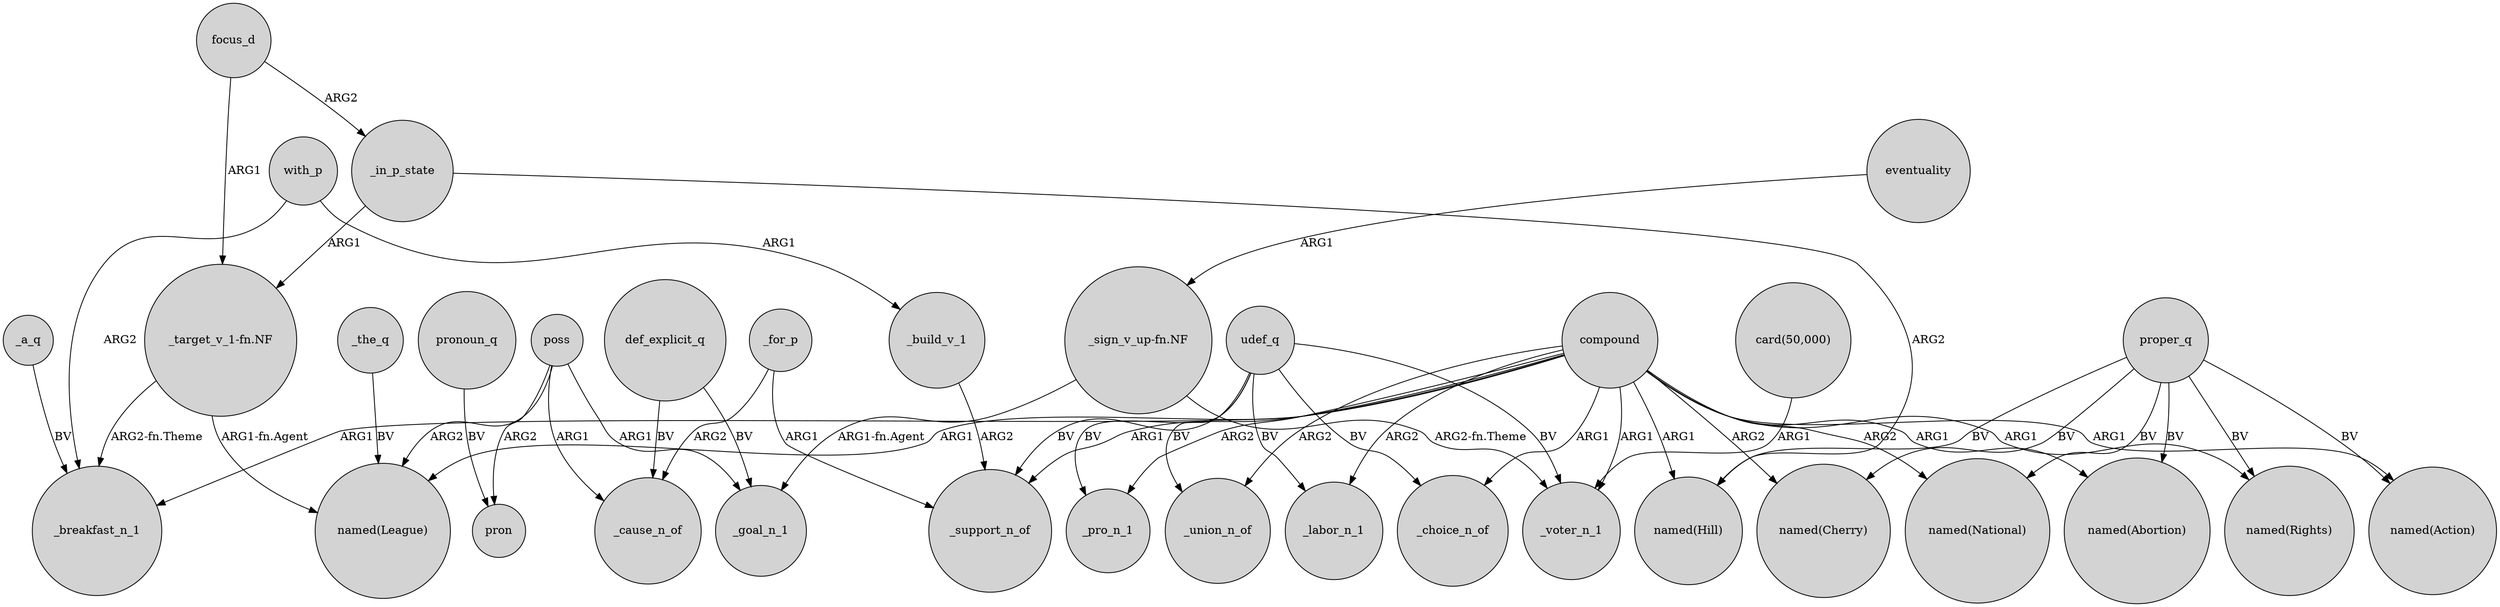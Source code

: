 digraph {
	node [shape=circle style=filled]
	compound -> _breakfast_n_1 [label=ARG1]
	compound -> "named(Rights)" [label=ARG1]
	"_sign_v_up-fn.NF" -> _goal_n_1 [label="ARG1-fn.Agent"]
	poss -> "named(League)" [label=ARG2]
	"card(50,000)" -> _voter_n_1 [label=ARG1]
	poss -> pron [label=ARG2]
	def_explicit_q -> _goal_n_1 [label=BV]
	"_target_v_1-fn.NF" -> _breakfast_n_1 [label="ARG2-fn.Theme"]
	_build_v_1 -> _support_n_of [label=ARG2]
	_a_q -> _breakfast_n_1 [label=BV]
	compound -> "named(Action)" [label=ARG1]
	_for_p -> _cause_n_of [label=ARG2]
	focus_d -> _in_p_state [label=ARG2]
	compound -> _pro_n_1 [label=ARG2]
	compound -> _support_n_of [label=ARG1]
	def_explicit_q -> _cause_n_of [label=BV]
	"_sign_v_up-fn.NF" -> _voter_n_1 [label="ARG2-fn.Theme"]
	udef_q -> _union_n_of [label=BV]
	compound -> _labor_n_1 [label=ARG2]
	compound -> "named(Cherry)" [label=ARG2]
	proper_q -> "named(Rights)" [label=BV]
	compound -> _voter_n_1 [label=ARG1]
	compound -> "named(Hill)" [label=ARG1]
	udef_q -> _labor_n_1 [label=BV]
	_for_p -> _support_n_of [label=ARG1]
	_the_q -> "named(League)" [label=BV]
	compound -> "named(National)" [label=ARG2]
	poss -> _goal_n_1 [label=ARG1]
	_in_p_state -> "named(Hill)" [label=ARG2]
	pronoun_q -> pron [label=BV]
	poss -> _cause_n_of [label=ARG1]
	compound -> _choice_n_of [label=ARG1]
	udef_q -> _choice_n_of [label=BV]
	compound -> "named(Abortion)" [label=ARG1]
	udef_q -> _pro_n_1 [label=BV]
	udef_q -> _voter_n_1 [label=BV]
	with_p -> _build_v_1 [label=ARG1]
	eventuality -> "_sign_v_up-fn.NF" [label=ARG1]
	proper_q -> "named(Hill)" [label=BV]
	_in_p_state -> "_target_v_1-fn.NF" [label=ARG1]
	proper_q -> "named(Action)" [label=BV]
	proper_q -> "named(Abortion)" [label=BV]
	compound -> _union_n_of [label=ARG2]
	udef_q -> _support_n_of [label=BV]
	focus_d -> "_target_v_1-fn.NF" [label=ARG1]
	proper_q -> "named(Cherry)" [label=BV]
	"_target_v_1-fn.NF" -> "named(League)" [label="ARG1-fn.Agent"]
	proper_q -> "named(National)" [label=BV]
	compound -> "named(League)" [label=ARG1]
	with_p -> _breakfast_n_1 [label=ARG2]
}
